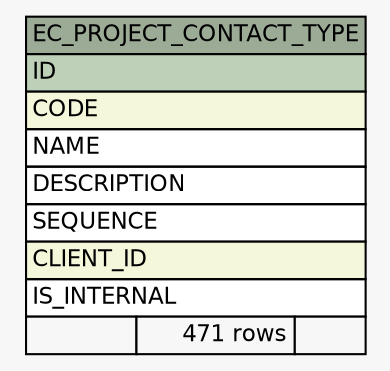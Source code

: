 // dot 2.28.0 on Windows 7 6.1
// SchemaSpy rev 590
digraph "EC_PROJECT_CONTACT_TYPE" {
  graph [
    rankdir="RL"
    bgcolor="#f7f7f7"
    nodesep="0.18"
    ranksep="0.46"
    fontname="Helvetica"
    fontsize="11"
  ];
  node [
    fontname="Helvetica"
    fontsize="11"
    shape="plaintext"
  ];
  edge [
    arrowsize="0.8"
  ];
  "EC_PROJECT_CONTACT_TYPE" [
    label=<
    <TABLE BORDER="0" CELLBORDER="1" CELLSPACING="0" BGCOLOR="#ffffff">
      <TR><TD COLSPAN="3" BGCOLOR="#9bab96" ALIGN="CENTER">EC_PROJECT_CONTACT_TYPE</TD></TR>
      <TR><TD PORT="ID" COLSPAN="3" BGCOLOR="#bed1b8" ALIGN="LEFT">ID</TD></TR>
      <TR><TD PORT="CODE" COLSPAN="3" BGCOLOR="#f4f7da" ALIGN="LEFT">CODE</TD></TR>
      <TR><TD PORT="NAME" COLSPAN="3" ALIGN="LEFT">NAME</TD></TR>
      <TR><TD PORT="DESCRIPTION" COLSPAN="3" ALIGN="LEFT">DESCRIPTION</TD></TR>
      <TR><TD PORT="SEQUENCE" COLSPAN="3" ALIGN="LEFT">SEQUENCE</TD></TR>
      <TR><TD PORT="CLIENT_ID" COLSPAN="3" BGCOLOR="#f4f7da" ALIGN="LEFT">CLIENT_ID</TD></TR>
      <TR><TD PORT="IS_INTERNAL" COLSPAN="3" ALIGN="LEFT">IS_INTERNAL</TD></TR>
      <TR><TD ALIGN="LEFT" BGCOLOR="#f7f7f7">  </TD><TD ALIGN="RIGHT" BGCOLOR="#f7f7f7">471 rows</TD><TD ALIGN="RIGHT" BGCOLOR="#f7f7f7">  </TD></TR>
    </TABLE>>
    URL="tables/EC_PROJECT_CONTACT_TYPE.html"
    tooltip="EC_PROJECT_CONTACT_TYPE"
  ];
}
